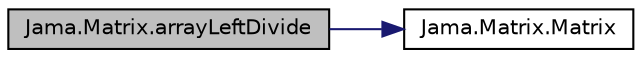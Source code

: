 digraph "Jama.Matrix.arrayLeftDivide"
{
  edge [fontname="Helvetica",fontsize="10",labelfontname="Helvetica",labelfontsize="10"];
  node [fontname="Helvetica",fontsize="10",shape=record];
  rankdir="LR";
  Node1 [label="Jama.Matrix.arrayLeftDivide",height=0.2,width=0.4,color="black", fillcolor="grey75", style="filled" fontcolor="black"];
  Node1 -> Node2 [color="midnightblue",fontsize="10",style="solid"];
  Node2 [label="Jama.Matrix.Matrix",height=0.2,width=0.4,color="black", fillcolor="white", style="filled",URL="$class_jama_1_1_matrix.html#a877dfa361af400fbf817b1046856e239"];
}
